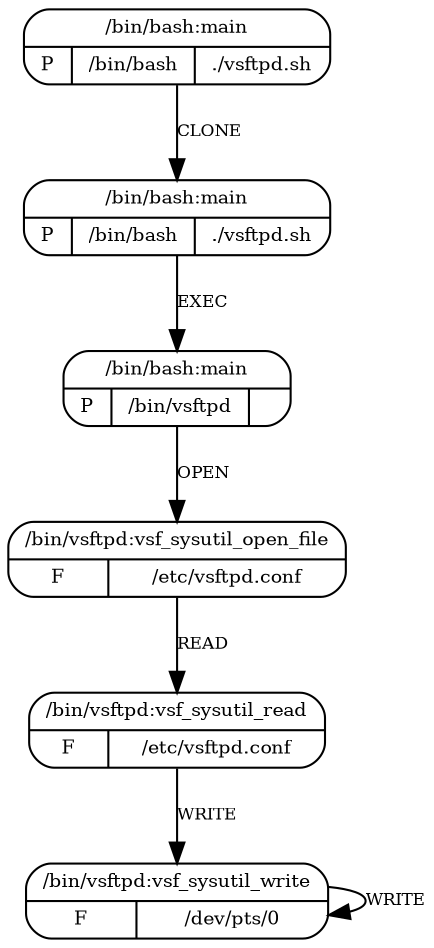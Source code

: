 digraph G {
  4 [shape=Mrecord,
     label="{{/bin/vsftpd:vsf_sysutil_read}|{F|{/etc/vsftpd.conf}}}",
     fontsize=9, ];
  5 [shape=Mrecord, label="{{/bin/vsftpd:vsf_sysutil_write}|{F|{/dev/pts/0}}}",
     fontsize=9, ];
  3 [shape=Mrecord,
     label="{{/bin/vsftpd:vsf_sysutil_open_file}|{F|{/etc/vsftpd.conf}}}",
     fontsize=9, ];
  0 [shape=Mrecord, label="{{/bin/bash:main}|{P|/bin/bash|./vsftpd.sh}}",
     fontsize=9, ];
  1 [shape=Mrecord, label="{{/bin/bash:main}|{P|/bin/bash|./vsftpd.sh}}",
     fontsize=9, ];
  2 [shape=Mrecord, label="{{/bin/bash:main}|{P|/bin/vsftpd|}}", fontsize=9, ];
  
  
  4 -> 5 [label="WRITE", fontsize=8, ];
  5 -> 5 [label="WRITE", fontsize=8, ];
  3 -> 4 [label="READ", fontsize=8, ];
  0 -> 1 [label="CLONE", fontsize=8, ];
  1 -> 2 [label="EXEC", fontsize=8, ];
  2 -> 3 [label="OPEN", fontsize=8, ];
  
  }